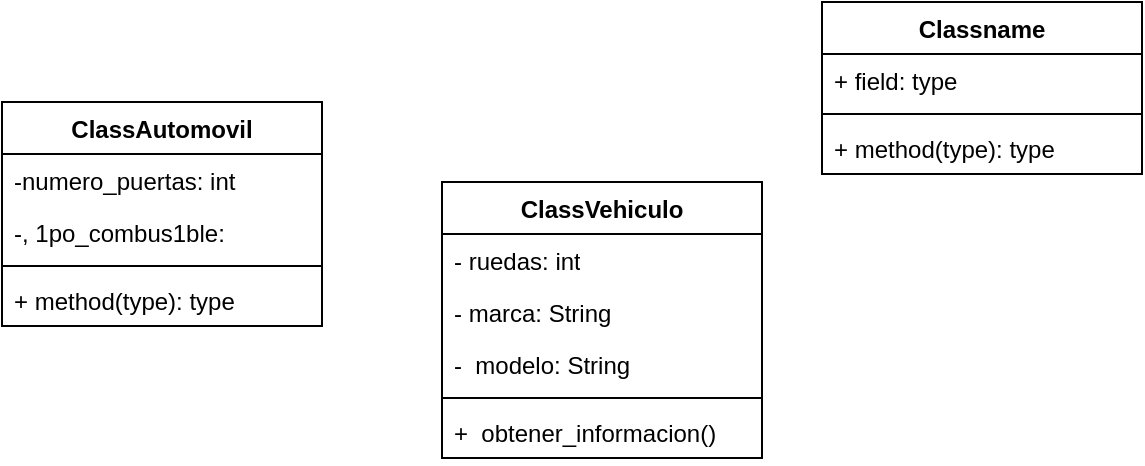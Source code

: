 <mxfile version="21.6.8" type="github">
  <diagram name="Página-1" id="zMErRwjJ9cJvkd89i-X-">
    <mxGraphModel dx="1120" dy="446" grid="1" gridSize="10" guides="1" tooltips="1" connect="1" arrows="1" fold="1" page="1" pageScale="1" pageWidth="827" pageHeight="1169" math="0" shadow="0">
      <root>
        <mxCell id="0" />
        <mxCell id="1" parent="0" />
        <mxCell id="PNMMQfILjRkA3aaWfyfR-1" value="ClassVehiculo" style="swimlane;fontStyle=1;align=center;verticalAlign=top;childLayout=stackLayout;horizontal=1;startSize=26;horizontalStack=0;resizeParent=1;resizeParentMax=0;resizeLast=0;collapsible=1;marginBottom=0;whiteSpace=wrap;html=1;" vertex="1" parent="1">
          <mxGeometry x="330" y="190" width="160" height="138" as="geometry">
            <mxRectangle x="330" y="190" width="120" height="30" as="alternateBounds" />
          </mxGeometry>
        </mxCell>
        <mxCell id="PNMMQfILjRkA3aaWfyfR-2" value="- ruedas: int" style="text;strokeColor=none;fillColor=none;align=left;verticalAlign=top;spacingLeft=4;spacingRight=4;overflow=hidden;rotatable=0;points=[[0,0.5],[1,0.5]];portConstraint=eastwest;whiteSpace=wrap;html=1;" vertex="1" parent="PNMMQfILjRkA3aaWfyfR-1">
          <mxGeometry y="26" width="160" height="26" as="geometry" />
        </mxCell>
        <mxCell id="PNMMQfILjRkA3aaWfyfR-5" value="- marca:&amp;nbsp;String" style="text;strokeColor=none;fillColor=none;align=left;verticalAlign=top;spacingLeft=4;spacingRight=4;overflow=hidden;rotatable=0;points=[[0,0.5],[1,0.5]];portConstraint=eastwest;whiteSpace=wrap;html=1;" vertex="1" parent="PNMMQfILjRkA3aaWfyfR-1">
          <mxGeometry y="52" width="160" height="26" as="geometry" />
        </mxCell>
        <mxCell id="PNMMQfILjRkA3aaWfyfR-6" value="-&amp;nbsp; modelo:&amp;nbsp;String" style="text;strokeColor=none;fillColor=none;align=left;verticalAlign=top;spacingLeft=4;spacingRight=4;overflow=hidden;rotatable=0;points=[[0,0.5],[1,0.5]];portConstraint=eastwest;whiteSpace=wrap;html=1;" vertex="1" parent="PNMMQfILjRkA3aaWfyfR-1">
          <mxGeometry y="78" width="160" height="26" as="geometry" />
        </mxCell>
        <mxCell id="PNMMQfILjRkA3aaWfyfR-3" value="" style="line;strokeWidth=1;fillColor=none;align=left;verticalAlign=middle;spacingTop=-1;spacingLeft=3;spacingRight=3;rotatable=0;labelPosition=right;points=[];portConstraint=eastwest;strokeColor=inherit;" vertex="1" parent="PNMMQfILjRkA3aaWfyfR-1">
          <mxGeometry y="104" width="160" height="8" as="geometry" />
        </mxCell>
        <mxCell id="PNMMQfILjRkA3aaWfyfR-4" value="+&amp;nbsp;&amp;nbsp;obtener_informacion() " style="text;strokeColor=none;fillColor=none;align=left;verticalAlign=top;spacingLeft=4;spacingRight=4;overflow=hidden;rotatable=0;points=[[0,0.5],[1,0.5]];portConstraint=eastwest;whiteSpace=wrap;html=1;" vertex="1" parent="PNMMQfILjRkA3aaWfyfR-1">
          <mxGeometry y="112" width="160" height="26" as="geometry" />
        </mxCell>
        <mxCell id="PNMMQfILjRkA3aaWfyfR-7" value="ClassAutomovil" style="swimlane;fontStyle=1;align=center;verticalAlign=top;childLayout=stackLayout;horizontal=1;startSize=26;horizontalStack=0;resizeParent=1;resizeParentMax=0;resizeLast=0;collapsible=1;marginBottom=0;whiteSpace=wrap;html=1;" vertex="1" parent="1">
          <mxGeometry x="110" y="150" width="160" height="112" as="geometry" />
        </mxCell>
        <mxCell id="PNMMQfILjRkA3aaWfyfR-8" value="-numero_puertas: int" style="text;strokeColor=none;fillColor=none;align=left;verticalAlign=top;spacingLeft=4;spacingRight=4;overflow=hidden;rotatable=0;points=[[0,0.5],[1,0.5]];portConstraint=eastwest;whiteSpace=wrap;html=1;" vertex="1" parent="PNMMQfILjRkA3aaWfyfR-7">
          <mxGeometry y="26" width="160" height="26" as="geometry" />
        </mxCell>
        <mxCell id="PNMMQfILjRkA3aaWfyfR-15" value="-, 1po_combus1ble:" style="text;strokeColor=none;fillColor=none;align=left;verticalAlign=top;spacingLeft=4;spacingRight=4;overflow=hidden;rotatable=0;points=[[0,0.5],[1,0.5]];portConstraint=eastwest;whiteSpace=wrap;html=1;" vertex="1" parent="PNMMQfILjRkA3aaWfyfR-7">
          <mxGeometry y="52" width="160" height="26" as="geometry" />
        </mxCell>
        <mxCell id="PNMMQfILjRkA3aaWfyfR-9" value="" style="line;strokeWidth=1;fillColor=none;align=left;verticalAlign=middle;spacingTop=-1;spacingLeft=3;spacingRight=3;rotatable=0;labelPosition=right;points=[];portConstraint=eastwest;strokeColor=inherit;" vertex="1" parent="PNMMQfILjRkA3aaWfyfR-7">
          <mxGeometry y="78" width="160" height="8" as="geometry" />
        </mxCell>
        <mxCell id="PNMMQfILjRkA3aaWfyfR-10" value="+ method(type): type" style="text;strokeColor=none;fillColor=none;align=left;verticalAlign=top;spacingLeft=4;spacingRight=4;overflow=hidden;rotatable=0;points=[[0,0.5],[1,0.5]];portConstraint=eastwest;whiteSpace=wrap;html=1;" vertex="1" parent="PNMMQfILjRkA3aaWfyfR-7">
          <mxGeometry y="86" width="160" height="26" as="geometry" />
        </mxCell>
        <mxCell id="PNMMQfILjRkA3aaWfyfR-11" value="Classname" style="swimlane;fontStyle=1;align=center;verticalAlign=top;childLayout=stackLayout;horizontal=1;startSize=26;horizontalStack=0;resizeParent=1;resizeParentMax=0;resizeLast=0;collapsible=1;marginBottom=0;whiteSpace=wrap;html=1;" vertex="1" parent="1">
          <mxGeometry x="520" y="100" width="160" height="86" as="geometry" />
        </mxCell>
        <mxCell id="PNMMQfILjRkA3aaWfyfR-12" value="+ field: type" style="text;strokeColor=none;fillColor=none;align=left;verticalAlign=top;spacingLeft=4;spacingRight=4;overflow=hidden;rotatable=0;points=[[0,0.5],[1,0.5]];portConstraint=eastwest;whiteSpace=wrap;html=1;" vertex="1" parent="PNMMQfILjRkA3aaWfyfR-11">
          <mxGeometry y="26" width="160" height="26" as="geometry" />
        </mxCell>
        <mxCell id="PNMMQfILjRkA3aaWfyfR-13" value="" style="line;strokeWidth=1;fillColor=none;align=left;verticalAlign=middle;spacingTop=-1;spacingLeft=3;spacingRight=3;rotatable=0;labelPosition=right;points=[];portConstraint=eastwest;strokeColor=inherit;" vertex="1" parent="PNMMQfILjRkA3aaWfyfR-11">
          <mxGeometry y="52" width="160" height="8" as="geometry" />
        </mxCell>
        <mxCell id="PNMMQfILjRkA3aaWfyfR-14" value="+ method(type): type" style="text;strokeColor=none;fillColor=none;align=left;verticalAlign=top;spacingLeft=4;spacingRight=4;overflow=hidden;rotatable=0;points=[[0,0.5],[1,0.5]];portConstraint=eastwest;whiteSpace=wrap;html=1;" vertex="1" parent="PNMMQfILjRkA3aaWfyfR-11">
          <mxGeometry y="60" width="160" height="26" as="geometry" />
        </mxCell>
      </root>
    </mxGraphModel>
  </diagram>
</mxfile>

